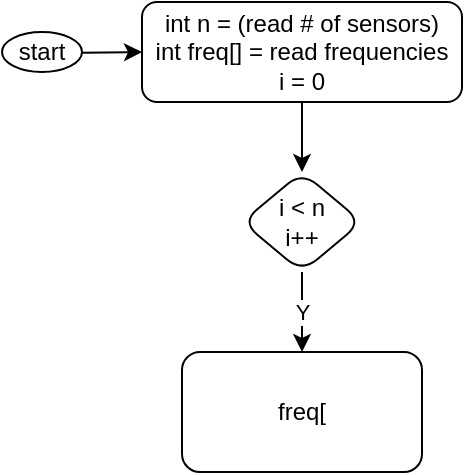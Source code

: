 <mxfile>
    <diagram id="FdujuAdJg64X_BKH7gWC" name="main">
        <mxGraphModel dx="952" dy="568" grid="1" gridSize="10" guides="1" tooltips="1" connect="1" arrows="1" fold="1" page="1" pageScale="1" pageWidth="850" pageHeight="1100" math="0" shadow="0">
            <root>
                <mxCell id="0"/>
                <mxCell id="1" parent="0"/>
                <mxCell id="4" value="" style="edgeStyle=none;html=1;" parent="1" source="2" target="3" edge="1">
                    <mxGeometry relative="1" as="geometry"/>
                </mxCell>
                <mxCell id="2" value="start" style="ellipse;whiteSpace=wrap;html=1;" parent="1" vertex="1">
                    <mxGeometry x="60" y="60" width="40" height="20" as="geometry"/>
                </mxCell>
                <mxCell id="6" value="" style="edgeStyle=none;html=1;" edge="1" parent="1" source="3" target="5">
                    <mxGeometry relative="1" as="geometry"/>
                </mxCell>
                <mxCell id="3" value="int n = (read # of sensors)&lt;br&gt;int freq[] = read frequencies&lt;br&gt;i = 0" style="rounded=1;whiteSpace=wrap;html=1;" parent="1" vertex="1">
                    <mxGeometry x="130" y="45" width="160" height="50" as="geometry"/>
                </mxCell>
                <mxCell id="LDaH2AfwFIjxSBQ4nJX7-7" value="Y" style="edgeStyle=none;html=1;" edge="1" parent="1" source="5" target="LDaH2AfwFIjxSBQ4nJX7-6">
                    <mxGeometry relative="1" as="geometry"/>
                </mxCell>
                <mxCell id="5" value="i &amp;lt; n&lt;br&gt;i++" style="rhombus;whiteSpace=wrap;html=1;rounded=1;" vertex="1" parent="1">
                    <mxGeometry x="180" y="130" width="60" height="50" as="geometry"/>
                </mxCell>
                <mxCell id="LDaH2AfwFIjxSBQ4nJX7-6" value="freq[" style="rounded=1;whiteSpace=wrap;html=1;" vertex="1" parent="1">
                    <mxGeometry x="150" y="220" width="120" height="60" as="geometry"/>
                </mxCell>
            </root>
        </mxGraphModel>
    </diagram>
    <diagram id="o1NXcNkWYAN6Xr5tc56h" name="sort">
        <mxGraphModel dx="952" dy="568" grid="1" gridSize="10" guides="1" tooltips="1" connect="1" arrows="1" fold="1" page="1" pageScale="1" pageWidth="850" pageHeight="1100" math="0" shadow="0">
            <root>
                <mxCell id="0"/>
                <mxCell id="1" parent="0"/>
                <mxCell id="DmVuCZVIGkwcxskClXNW-1" value="" style="rounded=1;whiteSpace=wrap;html=1;" vertex="1" parent="1">
                    <mxGeometry x="120" y="80" width="120" height="60" as="geometry"/>
                </mxCell>
            </root>
        </mxGraphModel>
    </diagram>
    <diagram id="NFA4Za3MObcieNTKgy2F" name="calcDiff">
        <mxGraphModel dx="952" dy="568" grid="1" gridSize="10" guides="1" tooltips="1" connect="1" arrows="1" fold="1" page="1" pageScale="1" pageWidth="850" pageHeight="1100" math="0" shadow="0">
            <root>
                <mxCell id="0"/>
                <mxCell id="1" parent="0"/>
                <mxCell id="CZBolG1Ye-tSzpgoY7tM-2" value="" style="edgeStyle=none;html=1;" edge="1" parent="1" source="KOvGu5xZ6hH5_exV3TVK-1" target="CZBolG1Ye-tSzpgoY7tM-1">
                    <mxGeometry relative="1" as="geometry"/>
                </mxCell>
                <mxCell id="KOvGu5xZ6hH5_exV3TVK-1" value="i = 0" style="rounded=1;whiteSpace=wrap;html=1;" vertex="1" parent="1">
                    <mxGeometry x="120" y="80" width="40" height="20" as="geometry"/>
                </mxCell>
                <mxCell id="CZBolG1Ye-tSzpgoY7tM-1" value="sort(freq)" style="rhombus;whiteSpace=wrap;html=1;rounded=1;" vertex="1" parent="1">
                    <mxGeometry x="100" y="150" width="80" height="30" as="geometry"/>
                </mxCell>
            </root>
        </mxGraphModel>
    </diagram>
</mxfile>